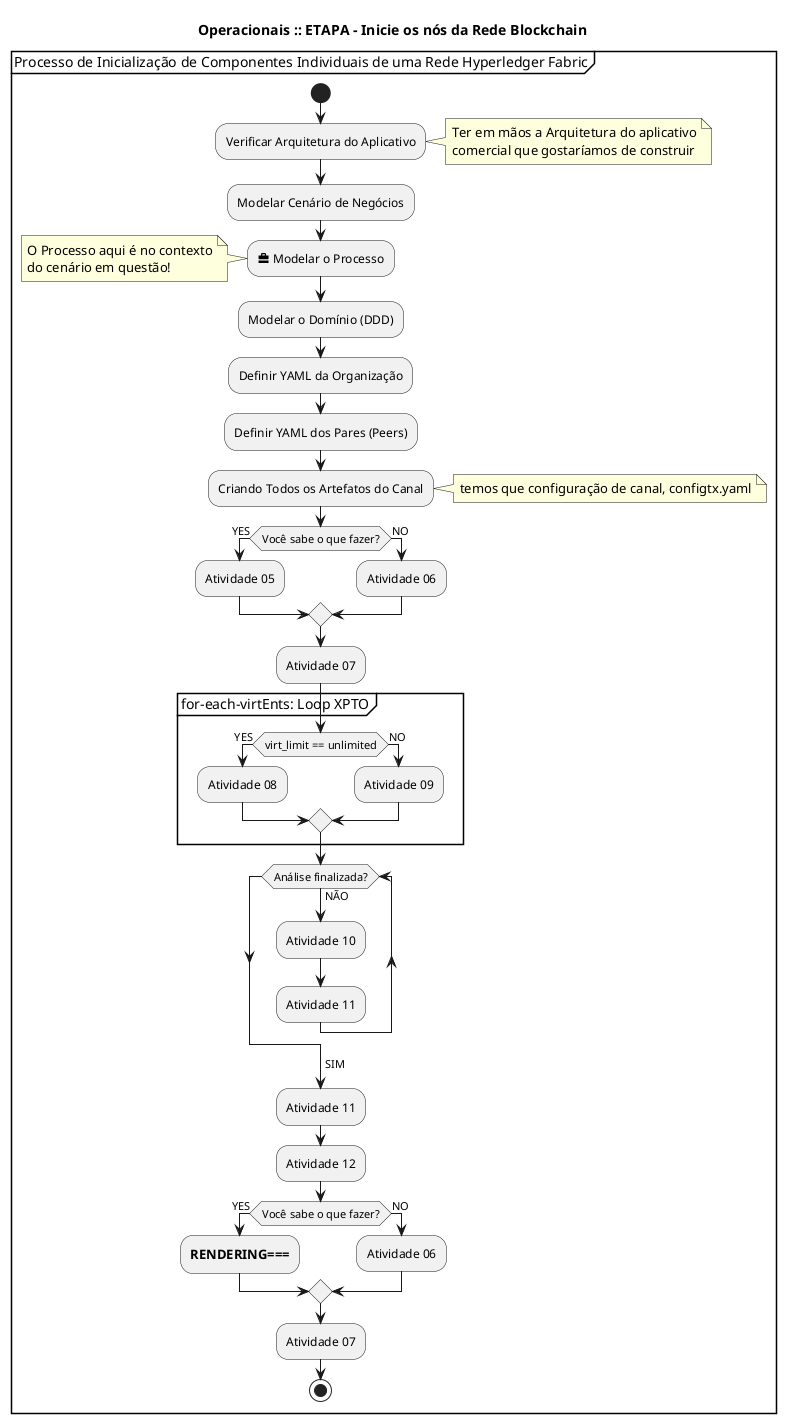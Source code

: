 
@startuml ProcessoInicializacaoComponentes

title Operacionais :: ETAPA - Inicie os nós da Rede Blockchain

' Veja o modelo de diagrama de atividade em: https://plantuml.com/openiconic
' skinparam wrapWidth 250
' skinparam maxMessageSize 200
' scale 0.95


partition "Processo de Inicialização de Componentes Individuais de uma Rede Hyperledger Fabric" {
start
    :Verificar Arquitetura do Aplicativo;
    note right
       Ter em mãos a Arquitetura do aplicativo
       comercial que gostaríamos de construir
    end note

    :Modelar Cenário de Negócios;
    :<size:15><&briefcase></size> Modelar o Processo;
    note left
        O Processo aqui é no contexto
        do cenário em questão!
    end note
    :Modelar o Domínio (DDD);

    :Definir YAML da Organização;
    :Definir YAML dos Pares (Peers);
    :Criando Todos os Artefatos do Canal;
    note right
        temos que configuração de canal, configtx.yaml
    end note

    if (Você sabe o que fazer?) then
        -> YES;
        :Atividade 05;
    else
        -> NO;
        :Atividade 06;
    endif
        :Atividade 07;

    partition for-each-virtEnts: Loop XPTO {
        if (virt_limit == unlimited) then
            -> YES;
            :Atividade 08;
        else
            -> NO;
            :Atividade 09;
        endif
    }

    while (Análise finalizada?)
    -> NÃO;
	:Atividade 10;
	:Atividade 11;
	endwhile
    -> SIM;

    :Atividade 11;
    :Atividade 12;


    if (Você sabe o que fazer?) then
        -> YES;
        :===RENDERING===;
    else
        -> NO;
        :Atividade 06;
    endif
        :Atividade 07;

stop
}

@enduml
